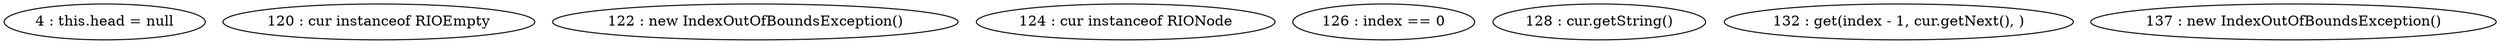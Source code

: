 digraph G {
"4 : this.head = null"
"120 : cur instanceof RIOEmpty"
"122 : new IndexOutOfBoundsException()"
"124 : cur instanceof RIONode"
"126 : index == 0"
"128 : cur.getString()"
"132 : get(index - 1, cur.getNext(), )"
"137 : new IndexOutOfBoundsException()"
}